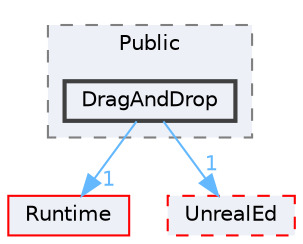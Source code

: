 digraph "DragAndDrop"
{
 // INTERACTIVE_SVG=YES
 // LATEX_PDF_SIZE
  bgcolor="transparent";
  edge [fontname=Helvetica,fontsize=10,labelfontname=Helvetica,labelfontsize=10];
  node [fontname=Helvetica,fontsize=10,shape=box,height=0.2,width=0.4];
  compound=true
  subgraph clusterdir_7e51ea3a93f16378f23cd7e2758c5a3c {
    graph [ bgcolor="#edf0f7", pencolor="grey50", label="Public", fontname=Helvetica,fontsize=10 style="filled,dashed", URL="dir_7e51ea3a93f16378f23cd7e2758c5a3c.html",tooltip=""]
  dir_819035aaae6e9755a52da7aa22cf73b8 [label="DragAndDrop", fillcolor="#edf0f7", color="grey25", style="filled,bold", URL="dir_819035aaae6e9755a52da7aa22cf73b8.html",tooltip=""];
  }
  dir_7536b172fbd480bfd146a1b1acd6856b [label="Runtime", fillcolor="#edf0f7", color="red", style="filled", URL="dir_7536b172fbd480bfd146a1b1acd6856b.html",tooltip=""];
  dir_d6dfe71a46de762e5d5df277eaa495c7 [label="UnrealEd", fillcolor="#edf0f7", color="red", style="filled,dashed", URL="dir_d6dfe71a46de762e5d5df277eaa495c7.html",tooltip=""];
  dir_819035aaae6e9755a52da7aa22cf73b8->dir_7536b172fbd480bfd146a1b1acd6856b [headlabel="1", labeldistance=1.5 headhref="dir_000343_000984.html" href="dir_000343_000984.html" color="steelblue1" fontcolor="steelblue1"];
  dir_819035aaae6e9755a52da7aa22cf73b8->dir_d6dfe71a46de762e5d5df277eaa495c7 [headlabel="1", labeldistance=1.5 headhref="dir_000343_001226.html" href="dir_000343_001226.html" color="steelblue1" fontcolor="steelblue1"];
}
